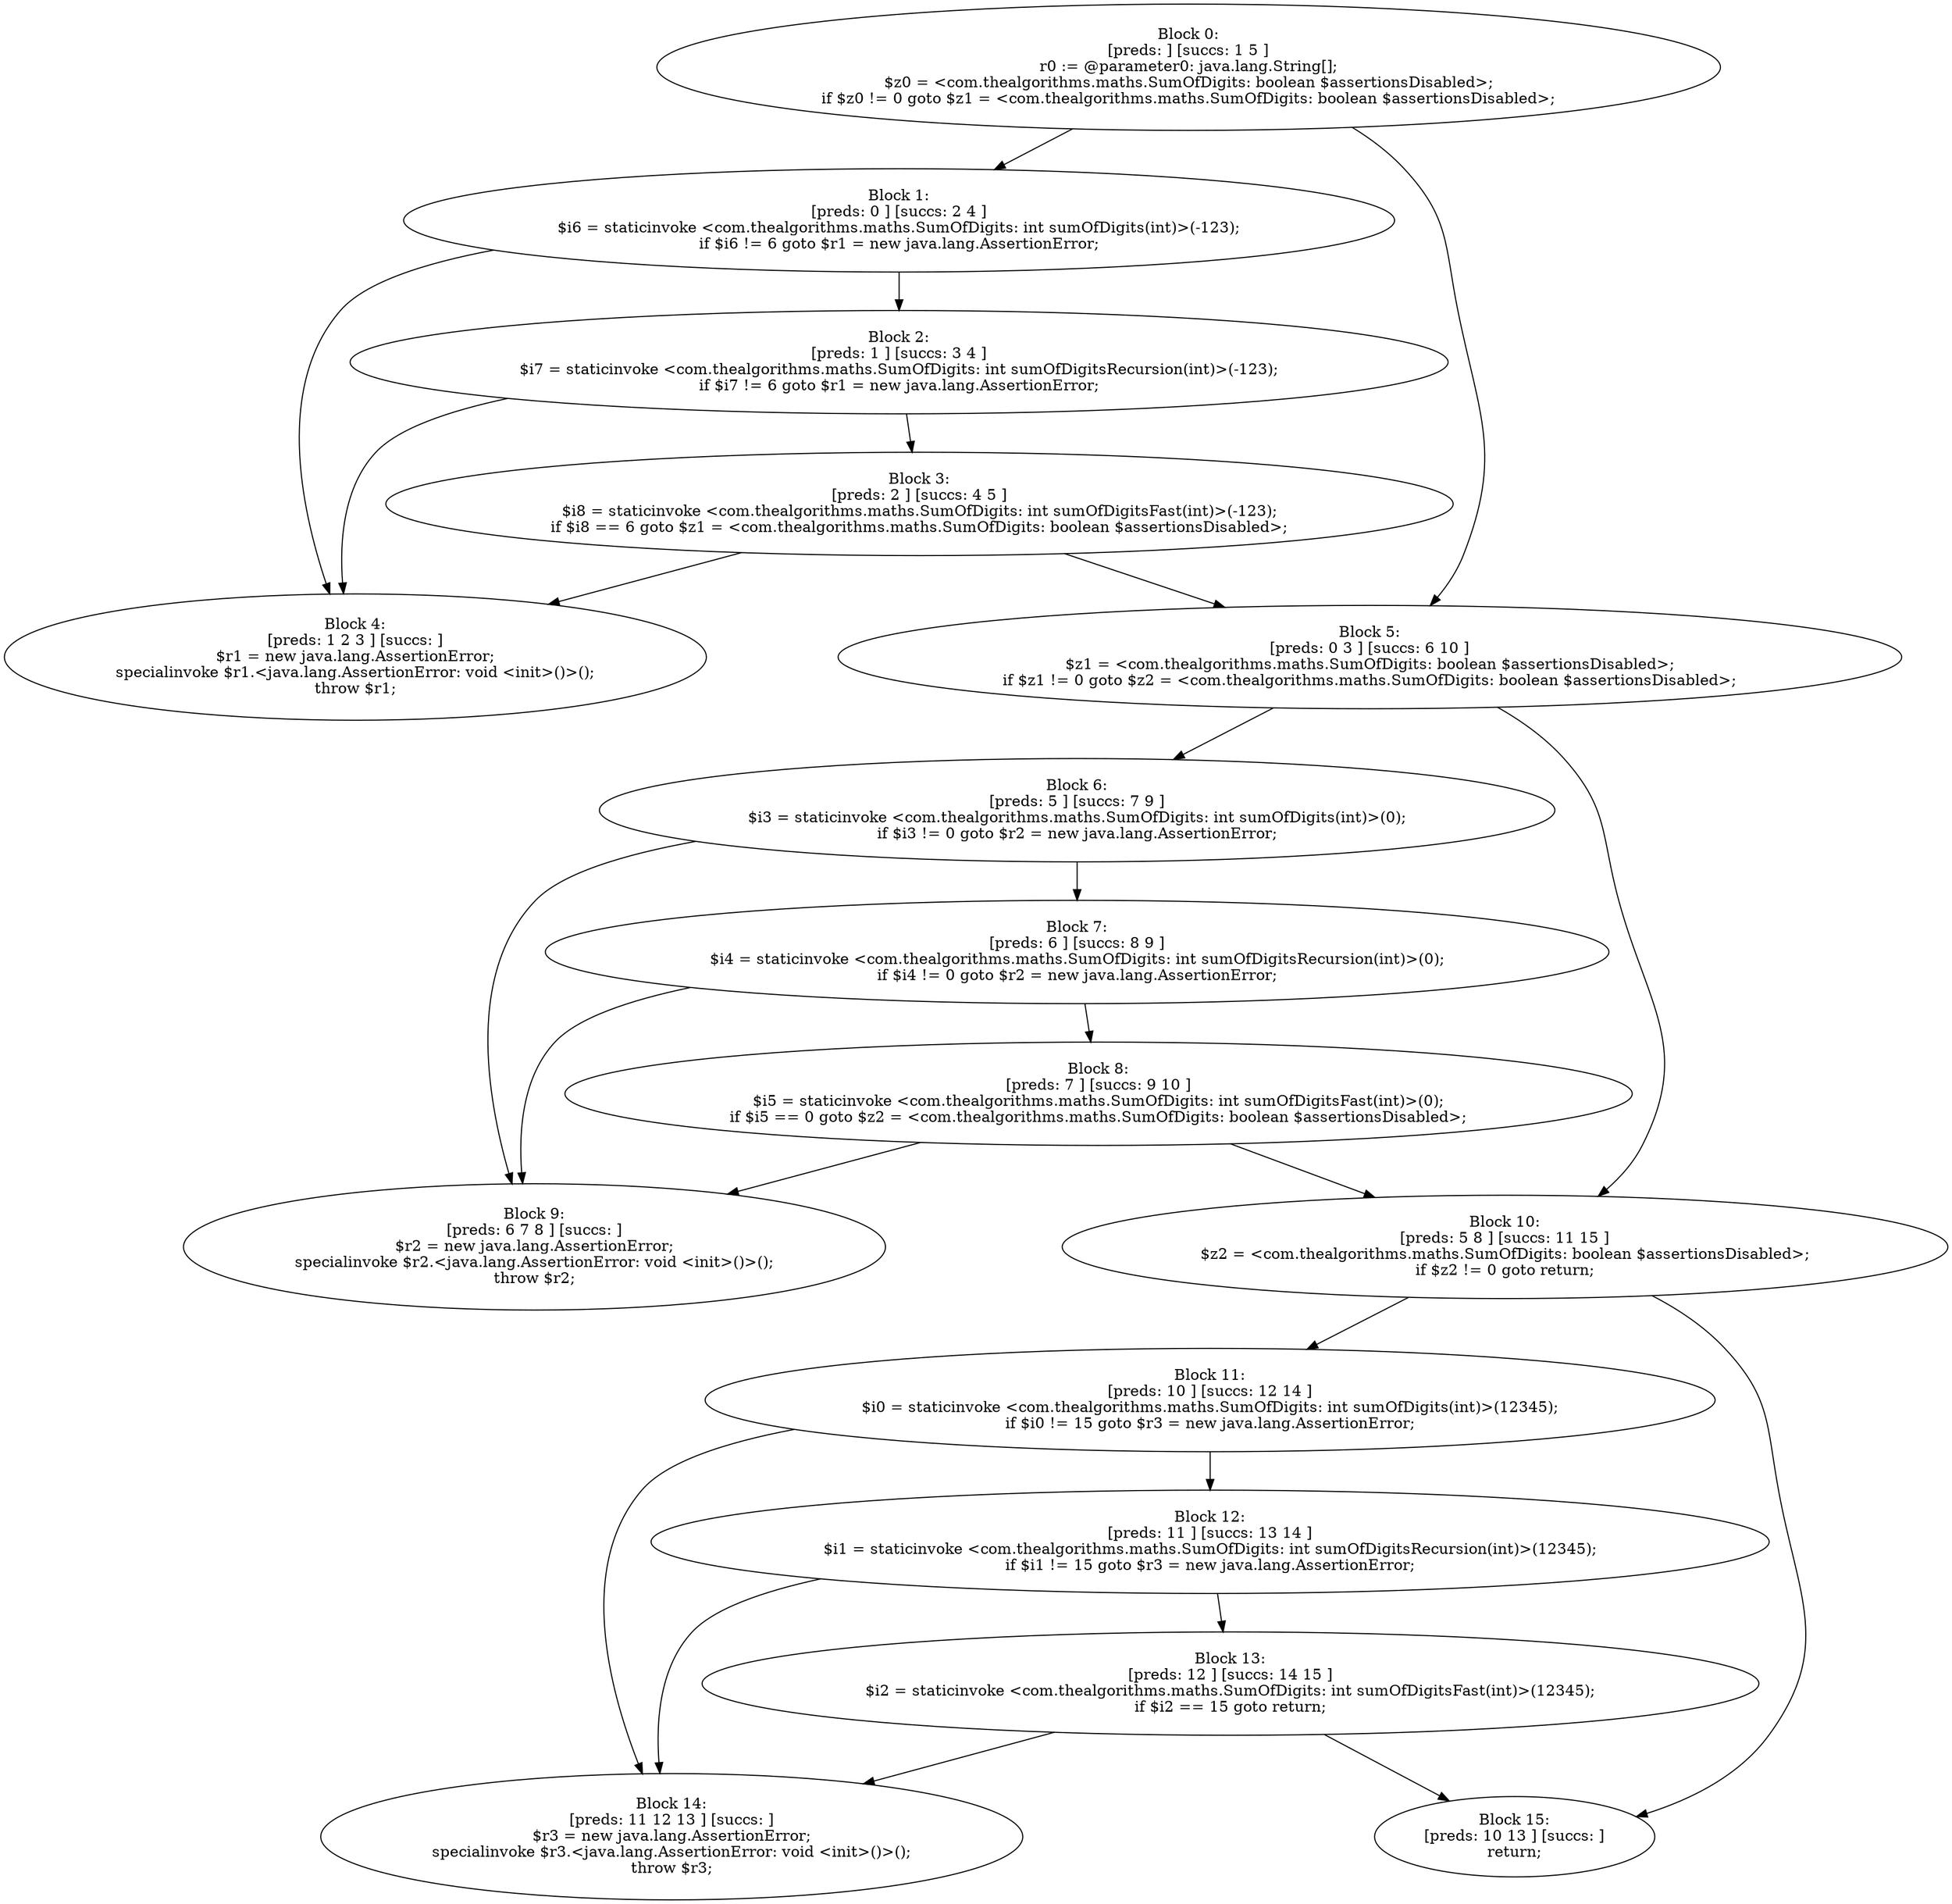 digraph "unitGraph" {
    "Block 0:
[preds: ] [succs: 1 5 ]
r0 := @parameter0: java.lang.String[];
$z0 = <com.thealgorithms.maths.SumOfDigits: boolean $assertionsDisabled>;
if $z0 != 0 goto $z1 = <com.thealgorithms.maths.SumOfDigits: boolean $assertionsDisabled>;
"
    "Block 1:
[preds: 0 ] [succs: 2 4 ]
$i6 = staticinvoke <com.thealgorithms.maths.SumOfDigits: int sumOfDigits(int)>(-123);
if $i6 != 6 goto $r1 = new java.lang.AssertionError;
"
    "Block 2:
[preds: 1 ] [succs: 3 4 ]
$i7 = staticinvoke <com.thealgorithms.maths.SumOfDigits: int sumOfDigitsRecursion(int)>(-123);
if $i7 != 6 goto $r1 = new java.lang.AssertionError;
"
    "Block 3:
[preds: 2 ] [succs: 4 5 ]
$i8 = staticinvoke <com.thealgorithms.maths.SumOfDigits: int sumOfDigitsFast(int)>(-123);
if $i8 == 6 goto $z1 = <com.thealgorithms.maths.SumOfDigits: boolean $assertionsDisabled>;
"
    "Block 4:
[preds: 1 2 3 ] [succs: ]
$r1 = new java.lang.AssertionError;
specialinvoke $r1.<java.lang.AssertionError: void <init>()>();
throw $r1;
"
    "Block 5:
[preds: 0 3 ] [succs: 6 10 ]
$z1 = <com.thealgorithms.maths.SumOfDigits: boolean $assertionsDisabled>;
if $z1 != 0 goto $z2 = <com.thealgorithms.maths.SumOfDigits: boolean $assertionsDisabled>;
"
    "Block 6:
[preds: 5 ] [succs: 7 9 ]
$i3 = staticinvoke <com.thealgorithms.maths.SumOfDigits: int sumOfDigits(int)>(0);
if $i3 != 0 goto $r2 = new java.lang.AssertionError;
"
    "Block 7:
[preds: 6 ] [succs: 8 9 ]
$i4 = staticinvoke <com.thealgorithms.maths.SumOfDigits: int sumOfDigitsRecursion(int)>(0);
if $i4 != 0 goto $r2 = new java.lang.AssertionError;
"
    "Block 8:
[preds: 7 ] [succs: 9 10 ]
$i5 = staticinvoke <com.thealgorithms.maths.SumOfDigits: int sumOfDigitsFast(int)>(0);
if $i5 == 0 goto $z2 = <com.thealgorithms.maths.SumOfDigits: boolean $assertionsDisabled>;
"
    "Block 9:
[preds: 6 7 8 ] [succs: ]
$r2 = new java.lang.AssertionError;
specialinvoke $r2.<java.lang.AssertionError: void <init>()>();
throw $r2;
"
    "Block 10:
[preds: 5 8 ] [succs: 11 15 ]
$z2 = <com.thealgorithms.maths.SumOfDigits: boolean $assertionsDisabled>;
if $z2 != 0 goto return;
"
    "Block 11:
[preds: 10 ] [succs: 12 14 ]
$i0 = staticinvoke <com.thealgorithms.maths.SumOfDigits: int sumOfDigits(int)>(12345);
if $i0 != 15 goto $r3 = new java.lang.AssertionError;
"
    "Block 12:
[preds: 11 ] [succs: 13 14 ]
$i1 = staticinvoke <com.thealgorithms.maths.SumOfDigits: int sumOfDigitsRecursion(int)>(12345);
if $i1 != 15 goto $r3 = new java.lang.AssertionError;
"
    "Block 13:
[preds: 12 ] [succs: 14 15 ]
$i2 = staticinvoke <com.thealgorithms.maths.SumOfDigits: int sumOfDigitsFast(int)>(12345);
if $i2 == 15 goto return;
"
    "Block 14:
[preds: 11 12 13 ] [succs: ]
$r3 = new java.lang.AssertionError;
specialinvoke $r3.<java.lang.AssertionError: void <init>()>();
throw $r3;
"
    "Block 15:
[preds: 10 13 ] [succs: ]
return;
"
    "Block 0:
[preds: ] [succs: 1 5 ]
r0 := @parameter0: java.lang.String[];
$z0 = <com.thealgorithms.maths.SumOfDigits: boolean $assertionsDisabled>;
if $z0 != 0 goto $z1 = <com.thealgorithms.maths.SumOfDigits: boolean $assertionsDisabled>;
"->"Block 1:
[preds: 0 ] [succs: 2 4 ]
$i6 = staticinvoke <com.thealgorithms.maths.SumOfDigits: int sumOfDigits(int)>(-123);
if $i6 != 6 goto $r1 = new java.lang.AssertionError;
";
    "Block 0:
[preds: ] [succs: 1 5 ]
r0 := @parameter0: java.lang.String[];
$z0 = <com.thealgorithms.maths.SumOfDigits: boolean $assertionsDisabled>;
if $z0 != 0 goto $z1 = <com.thealgorithms.maths.SumOfDigits: boolean $assertionsDisabled>;
"->"Block 5:
[preds: 0 3 ] [succs: 6 10 ]
$z1 = <com.thealgorithms.maths.SumOfDigits: boolean $assertionsDisabled>;
if $z1 != 0 goto $z2 = <com.thealgorithms.maths.SumOfDigits: boolean $assertionsDisabled>;
";
    "Block 1:
[preds: 0 ] [succs: 2 4 ]
$i6 = staticinvoke <com.thealgorithms.maths.SumOfDigits: int sumOfDigits(int)>(-123);
if $i6 != 6 goto $r1 = new java.lang.AssertionError;
"->"Block 2:
[preds: 1 ] [succs: 3 4 ]
$i7 = staticinvoke <com.thealgorithms.maths.SumOfDigits: int sumOfDigitsRecursion(int)>(-123);
if $i7 != 6 goto $r1 = new java.lang.AssertionError;
";
    "Block 1:
[preds: 0 ] [succs: 2 4 ]
$i6 = staticinvoke <com.thealgorithms.maths.SumOfDigits: int sumOfDigits(int)>(-123);
if $i6 != 6 goto $r1 = new java.lang.AssertionError;
"->"Block 4:
[preds: 1 2 3 ] [succs: ]
$r1 = new java.lang.AssertionError;
specialinvoke $r1.<java.lang.AssertionError: void <init>()>();
throw $r1;
";
    "Block 2:
[preds: 1 ] [succs: 3 4 ]
$i7 = staticinvoke <com.thealgorithms.maths.SumOfDigits: int sumOfDigitsRecursion(int)>(-123);
if $i7 != 6 goto $r1 = new java.lang.AssertionError;
"->"Block 3:
[preds: 2 ] [succs: 4 5 ]
$i8 = staticinvoke <com.thealgorithms.maths.SumOfDigits: int sumOfDigitsFast(int)>(-123);
if $i8 == 6 goto $z1 = <com.thealgorithms.maths.SumOfDigits: boolean $assertionsDisabled>;
";
    "Block 2:
[preds: 1 ] [succs: 3 4 ]
$i7 = staticinvoke <com.thealgorithms.maths.SumOfDigits: int sumOfDigitsRecursion(int)>(-123);
if $i7 != 6 goto $r1 = new java.lang.AssertionError;
"->"Block 4:
[preds: 1 2 3 ] [succs: ]
$r1 = new java.lang.AssertionError;
specialinvoke $r1.<java.lang.AssertionError: void <init>()>();
throw $r1;
";
    "Block 3:
[preds: 2 ] [succs: 4 5 ]
$i8 = staticinvoke <com.thealgorithms.maths.SumOfDigits: int sumOfDigitsFast(int)>(-123);
if $i8 == 6 goto $z1 = <com.thealgorithms.maths.SumOfDigits: boolean $assertionsDisabled>;
"->"Block 4:
[preds: 1 2 3 ] [succs: ]
$r1 = new java.lang.AssertionError;
specialinvoke $r1.<java.lang.AssertionError: void <init>()>();
throw $r1;
";
    "Block 3:
[preds: 2 ] [succs: 4 5 ]
$i8 = staticinvoke <com.thealgorithms.maths.SumOfDigits: int sumOfDigitsFast(int)>(-123);
if $i8 == 6 goto $z1 = <com.thealgorithms.maths.SumOfDigits: boolean $assertionsDisabled>;
"->"Block 5:
[preds: 0 3 ] [succs: 6 10 ]
$z1 = <com.thealgorithms.maths.SumOfDigits: boolean $assertionsDisabled>;
if $z1 != 0 goto $z2 = <com.thealgorithms.maths.SumOfDigits: boolean $assertionsDisabled>;
";
    "Block 5:
[preds: 0 3 ] [succs: 6 10 ]
$z1 = <com.thealgorithms.maths.SumOfDigits: boolean $assertionsDisabled>;
if $z1 != 0 goto $z2 = <com.thealgorithms.maths.SumOfDigits: boolean $assertionsDisabled>;
"->"Block 6:
[preds: 5 ] [succs: 7 9 ]
$i3 = staticinvoke <com.thealgorithms.maths.SumOfDigits: int sumOfDigits(int)>(0);
if $i3 != 0 goto $r2 = new java.lang.AssertionError;
";
    "Block 5:
[preds: 0 3 ] [succs: 6 10 ]
$z1 = <com.thealgorithms.maths.SumOfDigits: boolean $assertionsDisabled>;
if $z1 != 0 goto $z2 = <com.thealgorithms.maths.SumOfDigits: boolean $assertionsDisabled>;
"->"Block 10:
[preds: 5 8 ] [succs: 11 15 ]
$z2 = <com.thealgorithms.maths.SumOfDigits: boolean $assertionsDisabled>;
if $z2 != 0 goto return;
";
    "Block 6:
[preds: 5 ] [succs: 7 9 ]
$i3 = staticinvoke <com.thealgorithms.maths.SumOfDigits: int sumOfDigits(int)>(0);
if $i3 != 0 goto $r2 = new java.lang.AssertionError;
"->"Block 7:
[preds: 6 ] [succs: 8 9 ]
$i4 = staticinvoke <com.thealgorithms.maths.SumOfDigits: int sumOfDigitsRecursion(int)>(0);
if $i4 != 0 goto $r2 = new java.lang.AssertionError;
";
    "Block 6:
[preds: 5 ] [succs: 7 9 ]
$i3 = staticinvoke <com.thealgorithms.maths.SumOfDigits: int sumOfDigits(int)>(0);
if $i3 != 0 goto $r2 = new java.lang.AssertionError;
"->"Block 9:
[preds: 6 7 8 ] [succs: ]
$r2 = new java.lang.AssertionError;
specialinvoke $r2.<java.lang.AssertionError: void <init>()>();
throw $r2;
";
    "Block 7:
[preds: 6 ] [succs: 8 9 ]
$i4 = staticinvoke <com.thealgorithms.maths.SumOfDigits: int sumOfDigitsRecursion(int)>(0);
if $i4 != 0 goto $r2 = new java.lang.AssertionError;
"->"Block 8:
[preds: 7 ] [succs: 9 10 ]
$i5 = staticinvoke <com.thealgorithms.maths.SumOfDigits: int sumOfDigitsFast(int)>(0);
if $i5 == 0 goto $z2 = <com.thealgorithms.maths.SumOfDigits: boolean $assertionsDisabled>;
";
    "Block 7:
[preds: 6 ] [succs: 8 9 ]
$i4 = staticinvoke <com.thealgorithms.maths.SumOfDigits: int sumOfDigitsRecursion(int)>(0);
if $i4 != 0 goto $r2 = new java.lang.AssertionError;
"->"Block 9:
[preds: 6 7 8 ] [succs: ]
$r2 = new java.lang.AssertionError;
specialinvoke $r2.<java.lang.AssertionError: void <init>()>();
throw $r2;
";
    "Block 8:
[preds: 7 ] [succs: 9 10 ]
$i5 = staticinvoke <com.thealgorithms.maths.SumOfDigits: int sumOfDigitsFast(int)>(0);
if $i5 == 0 goto $z2 = <com.thealgorithms.maths.SumOfDigits: boolean $assertionsDisabled>;
"->"Block 9:
[preds: 6 7 8 ] [succs: ]
$r2 = new java.lang.AssertionError;
specialinvoke $r2.<java.lang.AssertionError: void <init>()>();
throw $r2;
";
    "Block 8:
[preds: 7 ] [succs: 9 10 ]
$i5 = staticinvoke <com.thealgorithms.maths.SumOfDigits: int sumOfDigitsFast(int)>(0);
if $i5 == 0 goto $z2 = <com.thealgorithms.maths.SumOfDigits: boolean $assertionsDisabled>;
"->"Block 10:
[preds: 5 8 ] [succs: 11 15 ]
$z2 = <com.thealgorithms.maths.SumOfDigits: boolean $assertionsDisabled>;
if $z2 != 0 goto return;
";
    "Block 10:
[preds: 5 8 ] [succs: 11 15 ]
$z2 = <com.thealgorithms.maths.SumOfDigits: boolean $assertionsDisabled>;
if $z2 != 0 goto return;
"->"Block 11:
[preds: 10 ] [succs: 12 14 ]
$i0 = staticinvoke <com.thealgorithms.maths.SumOfDigits: int sumOfDigits(int)>(12345);
if $i0 != 15 goto $r3 = new java.lang.AssertionError;
";
    "Block 10:
[preds: 5 8 ] [succs: 11 15 ]
$z2 = <com.thealgorithms.maths.SumOfDigits: boolean $assertionsDisabled>;
if $z2 != 0 goto return;
"->"Block 15:
[preds: 10 13 ] [succs: ]
return;
";
    "Block 11:
[preds: 10 ] [succs: 12 14 ]
$i0 = staticinvoke <com.thealgorithms.maths.SumOfDigits: int sumOfDigits(int)>(12345);
if $i0 != 15 goto $r3 = new java.lang.AssertionError;
"->"Block 12:
[preds: 11 ] [succs: 13 14 ]
$i1 = staticinvoke <com.thealgorithms.maths.SumOfDigits: int sumOfDigitsRecursion(int)>(12345);
if $i1 != 15 goto $r3 = new java.lang.AssertionError;
";
    "Block 11:
[preds: 10 ] [succs: 12 14 ]
$i0 = staticinvoke <com.thealgorithms.maths.SumOfDigits: int sumOfDigits(int)>(12345);
if $i0 != 15 goto $r3 = new java.lang.AssertionError;
"->"Block 14:
[preds: 11 12 13 ] [succs: ]
$r3 = new java.lang.AssertionError;
specialinvoke $r3.<java.lang.AssertionError: void <init>()>();
throw $r3;
";
    "Block 12:
[preds: 11 ] [succs: 13 14 ]
$i1 = staticinvoke <com.thealgorithms.maths.SumOfDigits: int sumOfDigitsRecursion(int)>(12345);
if $i1 != 15 goto $r3 = new java.lang.AssertionError;
"->"Block 13:
[preds: 12 ] [succs: 14 15 ]
$i2 = staticinvoke <com.thealgorithms.maths.SumOfDigits: int sumOfDigitsFast(int)>(12345);
if $i2 == 15 goto return;
";
    "Block 12:
[preds: 11 ] [succs: 13 14 ]
$i1 = staticinvoke <com.thealgorithms.maths.SumOfDigits: int sumOfDigitsRecursion(int)>(12345);
if $i1 != 15 goto $r3 = new java.lang.AssertionError;
"->"Block 14:
[preds: 11 12 13 ] [succs: ]
$r3 = new java.lang.AssertionError;
specialinvoke $r3.<java.lang.AssertionError: void <init>()>();
throw $r3;
";
    "Block 13:
[preds: 12 ] [succs: 14 15 ]
$i2 = staticinvoke <com.thealgorithms.maths.SumOfDigits: int sumOfDigitsFast(int)>(12345);
if $i2 == 15 goto return;
"->"Block 14:
[preds: 11 12 13 ] [succs: ]
$r3 = new java.lang.AssertionError;
specialinvoke $r3.<java.lang.AssertionError: void <init>()>();
throw $r3;
";
    "Block 13:
[preds: 12 ] [succs: 14 15 ]
$i2 = staticinvoke <com.thealgorithms.maths.SumOfDigits: int sumOfDigitsFast(int)>(12345);
if $i2 == 15 goto return;
"->"Block 15:
[preds: 10 13 ] [succs: ]
return;
";
}
